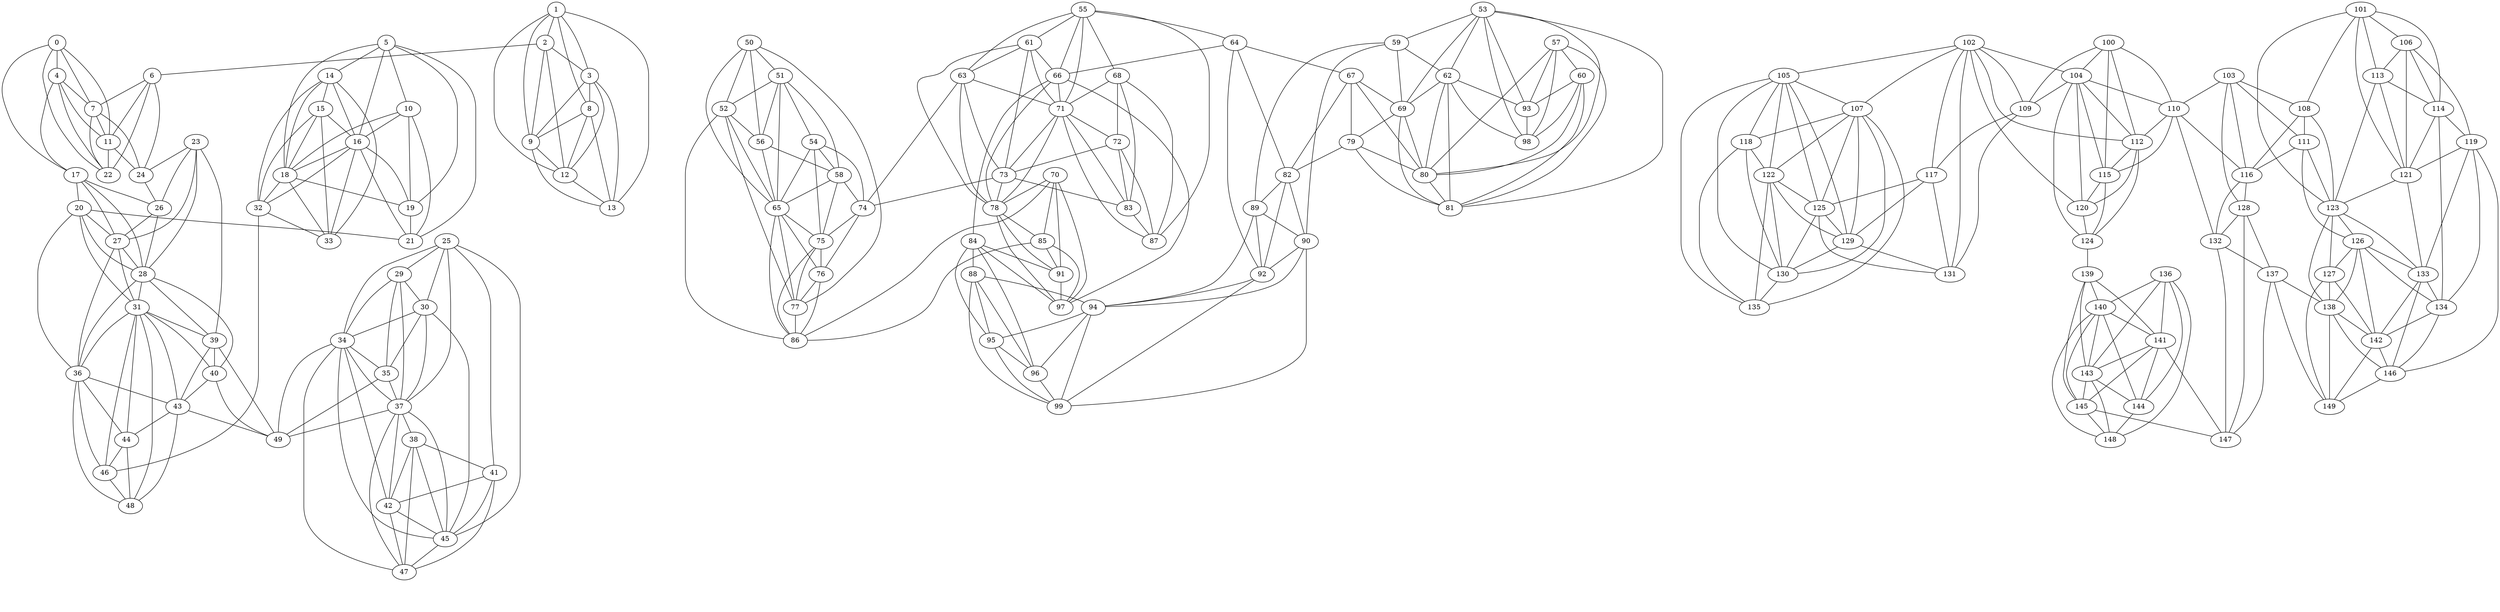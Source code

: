 /*****
 
*****/

graph G {
  graph [splines=true overlap=false]
  node  [shape=ellipse, width=0.3, height=0.3]
  0 [label="0"];
  1 [label="1"];
  2 [label="2"];
  3 [label="3"];
  4 [label="4"];
  5 [label="5"];
  6 [label="6"];
  7 [label="7"];
  8 [label="8"];
  9 [label="9"];
  10 [label="10"];
  11 [label="11"];
  12 [label="12"];
  13 [label="13"];
  14 [label="14"];
  15 [label="15"];
  16 [label="16"];
  17 [label="17"];
  18 [label="18"];
  19 [label="19"];
  20 [label="20"];
  21 [label="21"];
  22 [label="22"];
  23 [label="23"];
  24 [label="24"];
  25 [label="25"];
  26 [label="26"];
  27 [label="27"];
  28 [label="28"];
  29 [label="29"];
  30 [label="30"];
  31 [label="31"];
  32 [label="32"];
  33 [label="33"];
  34 [label="34"];
  35 [label="35"];
  36 [label="36"];
  37 [label="37"];
  38 [label="38"];
  39 [label="39"];
  40 [label="40"];
  41 [label="41"];
  42 [label="42"];
  43 [label="43"];
  44 [label="44"];
  45 [label="45"];
  46 [label="46"];
  47 [label="47"];
  48 [label="48"];
  49 [label="49"];
  50 [label="50"];
  51 [label="51"];
  52 [label="52"];
  53 [label="53"];
  54 [label="54"];
  55 [label="55"];
  56 [label="56"];
  57 [label="57"];
  58 [label="58"];
  59 [label="59"];
  60 [label="60"];
  61 [label="61"];
  62 [label="62"];
  63 [label="63"];
  64 [label="64"];
  65 [label="65"];
  66 [label="66"];
  67 [label="67"];
  68 [label="68"];
  69 [label="69"];
  70 [label="70"];
  71 [label="71"];
  72 [label="72"];
  73 [label="73"];
  74 [label="74"];
  75 [label="75"];
  76 [label="76"];
  77 [label="77"];
  78 [label="78"];
  79 [label="79"];
  80 [label="80"];
  81 [label="81"];
  82 [label="82"];
  83 [label="83"];
  84 [label="84"];
  85 [label="85"];
  86 [label="86"];
  87 [label="87"];
  88 [label="88"];
  89 [label="89"];
  90 [label="90"];
  91 [label="91"];
  92 [label="92"];
  93 [label="93"];
  94 [label="94"];
  95 [label="95"];
  96 [label="96"];
  97 [label="97"];
  98 [label="98"];
  99 [label="99"];
  100 [label="100"];
  101 [label="101"];
  102 [label="102"];
  103 [label="103"];
  104 [label="104"];
  105 [label="105"];
  106 [label="106"];
  107 [label="107"];
  108 [label="108"];
  109 [label="109"];
  110 [label="110"];
  111 [label="111"];
  112 [label="112"];
  113 [label="113"];
  114 [label="114"];
  115 [label="115"];
  116 [label="116"];
  117 [label="117"];
  118 [label="118"];
  119 [label="119"];
  120 [label="120"];
  121 [label="121"];
  122 [label="122"];
  123 [label="123"];
  124 [label="124"];
  125 [label="125"];
  126 [label="126"];
  127 [label="127"];
  128 [label="128"];
  129 [label="129"];
  130 [label="130"];
  131 [label="131"];
  132 [label="132"];
  133 [label="133"];
  134 [label="134"];
  135 [label="135"];
  136 [label="136"];
  137 [label="137"];
  138 [label="138"];
  139 [label="139"];
  140 [label="140"];
  141 [label="141"];
  142 [label="142"];
  143 [label="143"];
  144 [label="144"];
  145 [label="145"];
  146 [label="146"];
  147 [label="147"];
  148 [label="148"];
  149 [label="149"];
  0 -- 4;
  0 -- 7;
  0 -- 11;
  0 -- 17;
  0 -- 22;
  1 -- 2;
  1 -- 3;
  1 -- 8;
  1 -- 9;
  1 -- 12;
  1 -- 13;
  2 -- 3;
  2 -- 6;
  2 -- 9;
  2 -- 12;
  3 -- 8;
  3 -- 9;
  3 -- 12;
  3 -- 13;
  4 -- 7;
  4 -- 11;
  4 -- 17;
  4 -- 22;
  5 -- 10;
  5 -- 14;
  5 -- 16;
  5 -- 18;
  5 -- 19;
  5 -- 21;
  6 -- 7;
  6 -- 11;
  6 -- 22;
  6 -- 24;
  7 -- 11;
  7 -- 22;
  7 -- 24;
  8 -- 9;
  8 -- 12;
  8 -- 13;
  9 -- 12;
  9 -- 13;
  10 -- 16;
  10 -- 18;
  10 -- 19;
  10 -- 21;
  11 -- 22;
  11 -- 24;
  12 -- 13;
  14 -- 15;
  14 -- 16;
  14 -- 18;
  14 -- 32;
  14 -- 33;
  15 -- 16;
  15 -- 18;
  15 -- 32;
  15 -- 33;
  16 -- 18;
  16 -- 19;
  16 -- 21;
  16 -- 32;
  16 -- 33;
  17 -- 20;
  17 -- 26;
  17 -- 27;
  17 -- 28;
  18 -- 19;
  18 -- 32;
  18 -- 33;
  19 -- 21;
  20 -- 21;
  20 -- 27;
  20 -- 28;
  20 -- 31;
  20 -- 36;
  23 -- 24;
  23 -- 26;
  23 -- 27;
  23 -- 28;
  23 -- 39;
  24 -- 26;
  25 -- 29;
  25 -- 30;
  25 -- 34;
  25 -- 37;
  25 -- 41;
  25 -- 45;
  26 -- 27;
  26 -- 28;
  27 -- 28;
  27 -- 31;
  27 -- 36;
  28 -- 31;
  28 -- 36;
  28 -- 39;
  28 -- 40;
  29 -- 30;
  29 -- 34;
  29 -- 35;
  29 -- 37;
  30 -- 34;
  30 -- 35;
  30 -- 37;
  30 -- 45;
  31 -- 36;
  31 -- 39;
  31 -- 40;
  31 -- 43;
  31 -- 44;
  31 -- 46;
  31 -- 48;
  32 -- 33;
  32 -- 46;
  34 -- 35;
  34 -- 37;
  34 -- 42;
  34 -- 45;
  34 -- 47;
  34 -- 49;
  35 -- 37;
  35 -- 49;
  36 -- 43;
  36 -- 44;
  36 -- 46;
  36 -- 48;
  37 -- 38;
  37 -- 42;
  37 -- 45;
  37 -- 47;
  37 -- 49;
  38 -- 41;
  38 -- 42;
  38 -- 45;
  38 -- 47;
  39 -- 40;
  39 -- 43;
  39 -- 49;
  40 -- 43;
  40 -- 49;
  41 -- 42;
  41 -- 45;
  41 -- 47;
  42 -- 45;
  42 -- 47;
  43 -- 44;
  43 -- 48;
  43 -- 49;
  44 -- 46;
  44 -- 48;
  45 -- 47;
  46 -- 48;
  50 -- 51;
  50 -- 52;
  50 -- 56;
  50 -- 65;
  50 -- 77;
  51 -- 52;
  51 -- 54;
  51 -- 56;
  51 -- 58;
  51 -- 65;
  52 -- 56;
  52 -- 65;
  52 -- 77;
  52 -- 86;
  53 -- 59;
  53 -- 62;
  53 -- 69;
  53 -- 80;
  53 -- 81;
  53 -- 93;
  53 -- 98;
  54 -- 58;
  54 -- 65;
  54 -- 74;
  54 -- 75;
  55 -- 61;
  55 -- 63;
  55 -- 64;
  55 -- 66;
  55 -- 68;
  55 -- 71;
  55 -- 87;
  56 -- 58;
  56 -- 65;
  57 -- 60;
  57 -- 80;
  57 -- 81;
  57 -- 93;
  57 -- 98;
  58 -- 65;
  58 -- 74;
  58 -- 75;
  59 -- 62;
  59 -- 69;
  59 -- 89;
  59 -- 90;
  60 -- 80;
  60 -- 81;
  60 -- 93;
  60 -- 98;
  61 -- 63;
  61 -- 66;
  61 -- 71;
  61 -- 73;
  61 -- 78;
  62 -- 69;
  62 -- 80;
  62 -- 81;
  62 -- 93;
  62 -- 98;
  63 -- 71;
  63 -- 73;
  63 -- 74;
  63 -- 78;
  64 -- 66;
  64 -- 67;
  64 -- 82;
  64 -- 92;
  65 -- 75;
  65 -- 76;
  65 -- 77;
  65 -- 86;
  66 -- 71;
  66 -- 78;
  66 -- 84;
  66 -- 97;
  67 -- 69;
  67 -- 79;
  67 -- 80;
  67 -- 82;
  68 -- 71;
  68 -- 72;
  68 -- 83;
  68 -- 87;
  69 -- 79;
  69 -- 80;
  69 -- 81;
  70 -- 78;
  70 -- 85;
  70 -- 86;
  70 -- 91;
  70 -- 97;
  71 -- 72;
  71 -- 73;
  71 -- 78;
  71 -- 83;
  71 -- 87;
  72 -- 73;
  72 -- 83;
  72 -- 87;
  73 -- 74;
  73 -- 78;
  73 -- 83;
  74 -- 75;
  74 -- 76;
  75 -- 76;
  75 -- 77;
  75 -- 86;
  76 -- 77;
  76 -- 86;
  77 -- 86;
  78 -- 85;
  78 -- 91;
  78 -- 97;
  79 -- 80;
  79 -- 81;
  79 -- 82;
  80 -- 81;
  82 -- 89;
  82 -- 90;
  82 -- 92;
  83 -- 87;
  84 -- 88;
  84 -- 91;
  84 -- 95;
  84 -- 96;
  84 -- 97;
  85 -- 86;
  85 -- 91;
  85 -- 97;
  88 -- 94;
  88 -- 95;
  88 -- 96;
  88 -- 99;
  89 -- 90;
  89 -- 92;
  89 -- 94;
  90 -- 92;
  90 -- 94;
  90 -- 99;
  91 -- 97;
  92 -- 94;
  92 -- 99;
  93 -- 98;
  94 -- 95;
  94 -- 96;
  94 -- 99;
  95 -- 96;
  95 -- 99;
  96 -- 99;
  100 -- 104;
  100 -- 109;
  100 -- 110;
  100 -- 112;
  100 -- 115;
  101 -- 106;
  101 -- 108;
  101 -- 113;
  101 -- 114;
  101 -- 121;
  101 -- 123;
  102 -- 104;
  102 -- 105;
  102 -- 107;
  102 -- 109;
  102 -- 112;
  102 -- 117;
  102 -- 120;
  102 -- 131;
  103 -- 108;
  103 -- 110;
  103 -- 111;
  103 -- 116;
  103 -- 128;
  104 -- 109;
  104 -- 110;
  104 -- 112;
  104 -- 115;
  104 -- 120;
  104 -- 124;
  105 -- 107;
  105 -- 118;
  105 -- 122;
  105 -- 125;
  105 -- 129;
  105 -- 130;
  105 -- 135;
  106 -- 113;
  106 -- 114;
  106 -- 119;
  106 -- 121;
  107 -- 118;
  107 -- 122;
  107 -- 125;
  107 -- 129;
  107 -- 130;
  107 -- 135;
  108 -- 111;
  108 -- 116;
  108 -- 123;
  109 -- 117;
  109 -- 131;
  110 -- 112;
  110 -- 115;
  110 -- 116;
  110 -- 132;
  111 -- 116;
  111 -- 123;
  111 -- 126;
  112 -- 115;
  112 -- 120;
  112 -- 124;
  113 -- 114;
  113 -- 121;
  113 -- 123;
  114 -- 119;
  114 -- 121;
  114 -- 134;
  115 -- 120;
  115 -- 124;
  116 -- 128;
  116 -- 132;
  117 -- 125;
  117 -- 129;
  117 -- 131;
  118 -- 122;
  118 -- 130;
  118 -- 135;
  119 -- 121;
  119 -- 133;
  119 -- 134;
  119 -- 146;
  120 -- 124;
  121 -- 123;
  121 -- 133;
  122 -- 125;
  122 -- 129;
  122 -- 130;
  122 -- 135;
  123 -- 126;
  123 -- 127;
  123 -- 133;
  123 -- 138;
  124 -- 139;
  125 -- 129;
  125 -- 130;
  125 -- 131;
  126 -- 127;
  126 -- 133;
  126 -- 134;
  126 -- 138;
  126 -- 142;
  127 -- 138;
  127 -- 142;
  127 -- 149;
  128 -- 132;
  128 -- 137;
  128 -- 147;
  129 -- 130;
  129 -- 131;
  130 -- 135;
  132 -- 137;
  132 -- 147;
  133 -- 134;
  133 -- 142;
  133 -- 146;
  134 -- 142;
  134 -- 146;
  136 -- 140;
  136 -- 141;
  136 -- 143;
  136 -- 144;
  136 -- 148;
  137 -- 138;
  137 -- 147;
  137 -- 149;
  138 -- 142;
  138 -- 146;
  138 -- 149;
  139 -- 140;
  139 -- 141;
  139 -- 143;
  139 -- 145;
  140 -- 141;
  140 -- 143;
  140 -- 144;
  140 -- 145;
  140 -- 148;
  141 -- 143;
  141 -- 144;
  141 -- 145;
  141 -- 147;
  142 -- 146;
  142 -- 149;
  143 -- 144;
  143 -- 145;
  143 -- 148;
  144 -- 148;
  145 -- 147;
  145 -- 148;
  146 -- 149;
  label = "\n \n";  fontsize=24;
}
